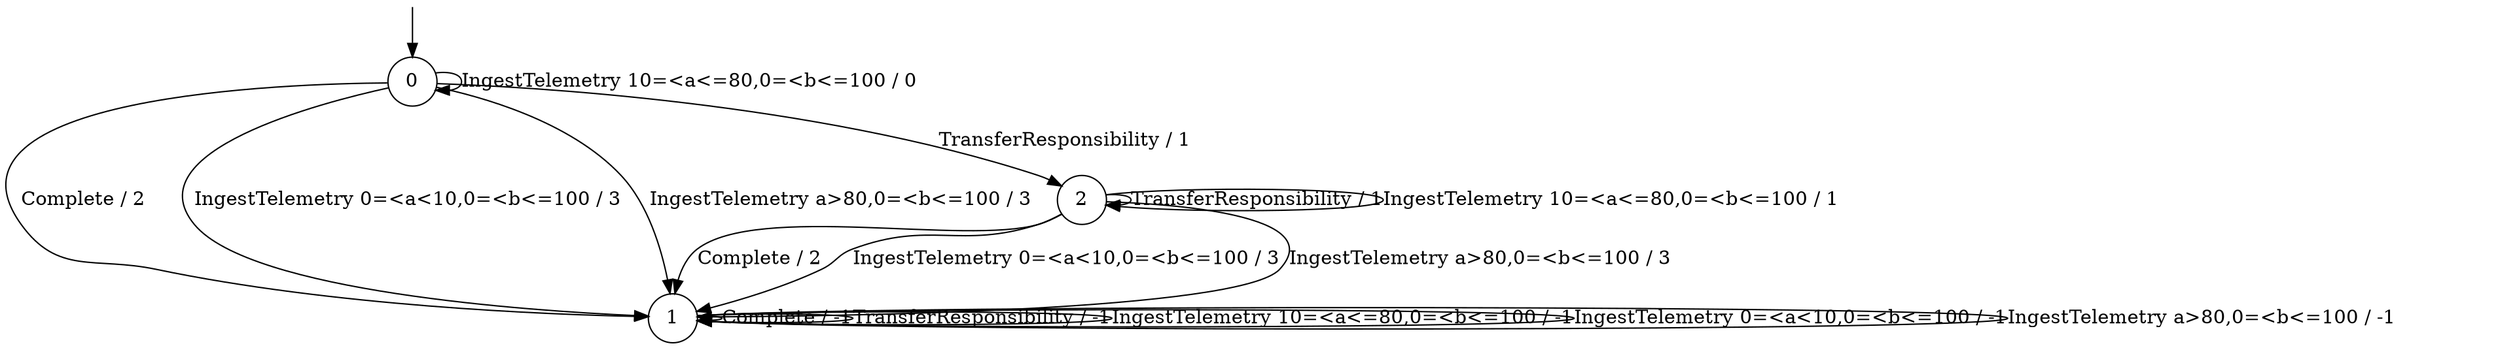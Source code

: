 digraph g {

	s0 [shape="circle" label="0"];
	s1 [shape="circle" label="1"];
	s2 [shape="circle" label="2"];
	s0 -> s1 [label="Complete / 2"];
	s0 -> s2 [label="TransferResponsibility / 1"];
	s0 -> s0 [label="IngestTelemetry 10=<a<=80,0=<b<=100 / 0"];
	s0 -> s1 [label="IngestTelemetry 0=<a<10,0=<b<=100 / 3"];
	s0 -> s1 [label="IngestTelemetry a>80,0=<b<=100 / 3"];
	s1 -> s1 [label="Complete / -1"];
	s1 -> s1 [label="TransferResponsibility / -1"];
	s1 -> s1 [label="IngestTelemetry 10=<a<=80,0=<b<=100 / -1"];
	s1 -> s1 [label="IngestTelemetry 0=<a<10,0=<b<=100 / -1"];
	s1 -> s1 [label="IngestTelemetry a>80,0=<b<=100 / -1"];
	s2 -> s1 [label="Complete / 2"];
	s2 -> s2 [label="TransferResponsibility / 1"];
	s2 -> s2 [label="IngestTelemetry 10=<a<=80,0=<b<=100 / 1"];
	s2 -> s1 [label="IngestTelemetry 0=<a<10,0=<b<=100 / 3"];
	s2 -> s1 [label="IngestTelemetry a>80,0=<b<=100 / 3"];

__start0 [label="" shape="none" width="0" height="0"];
__start0 -> s0;

}
